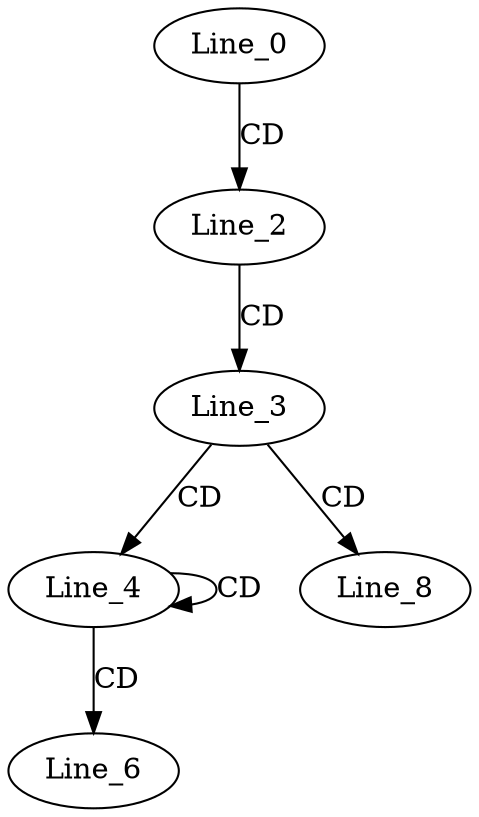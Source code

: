 digraph G {
  Line_0;
  Line_2;
  Line_3;
  Line_4;
  Line_4;
  Line_6;
  Line_8;
  Line_8;
  Line_8;
  Line_0 -> Line_2 [ label="CD" ];
  Line_2 -> Line_3 [ label="CD" ];
  Line_3 -> Line_4 [ label="CD" ];
  Line_4 -> Line_4 [ label="CD" ];
  Line_4 -> Line_6 [ label="CD" ];
  Line_3 -> Line_8 [ label="CD" ];
}

